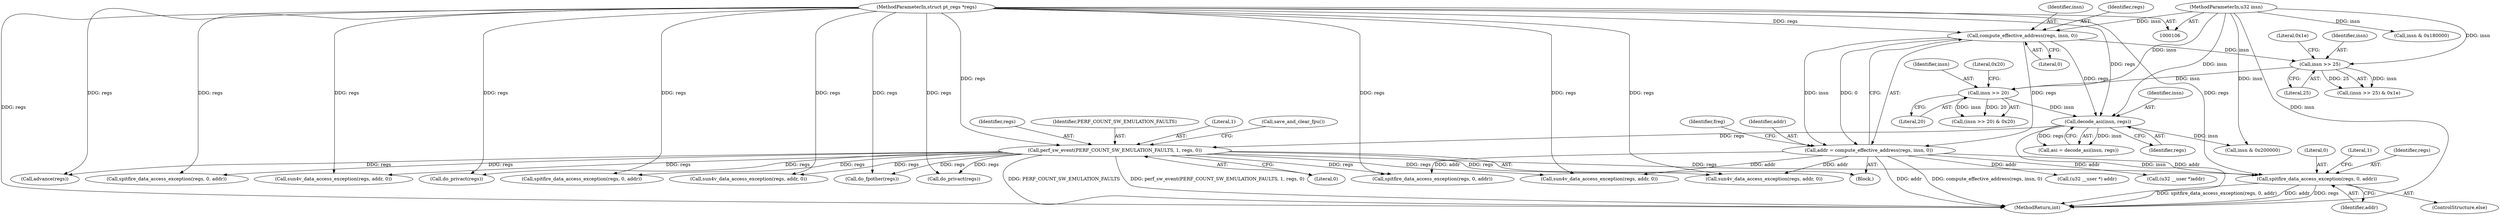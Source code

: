 digraph "0_linux_a8b0ca17b80e92faab46ee7179ba9e99ccb61233_36@pointer" {
"1000361" [label="(Call,spitfire_data_access_exception(regs, 0, addr))"];
"1000150" [label="(Call,perf_sw_event(PERF_COUNT_SW_EMULATION_FAULTS, 1, regs, 0))"];
"1000138" [label="(Call,decode_asi(insn, regs))"];
"1000127" [label="(Call,insn >> 20)"];
"1000122" [label="(Call,insn >> 25)"];
"1000113" [label="(Call,compute_effective_address(regs, insn, 0))"];
"1000108" [label="(MethodParameterIn,struct pt_regs *regs)"];
"1000107" [label="(MethodParameterIn,u32 insn)"];
"1000111" [label="(Call,addr = compute_effective_address(regs, insn, 0))"];
"1000119" [label="(Identifier,freg)"];
"1000324" [label="(Call,spitfire_data_access_exception(regs, 0, addr))"];
"1000138" [label="(Call,decode_asi(insn, regs))"];
"1000150" [label="(Call,perf_sw_event(PERF_COUNT_SW_EMULATION_FAULTS, 1, regs, 0))"];
"1000129" [label="(Literal,20)"];
"1000128" [label="(Identifier,insn)"];
"1000116" [label="(Literal,0)"];
"1000111" [label="(Call,addr = compute_effective_address(regs, insn, 0))"];
"1000604" [label="(MethodReturn,int)"];
"1000115" [label="(Identifier,insn)"];
"1000265" [label="(Call,sun4v_data_access_exception(regs, addr, 0))"];
"1000127" [label="(Call,insn >> 20)"];
"1000155" [label="(Call,save_and_clear_fpu())"];
"1000448" [label="(Call,sun4v_data_access_exception(regs, addr, 0))"];
"1000122" [label="(Call,insn >> 25)"];
"1000177" [label="(Call,do_fpother(regs))"];
"1000360" [label="(ControlStructure,else)"];
"1000108" [label="(MethodParameterIn,struct pt_regs *regs)"];
"1000232" [label="(Call,do_privact(regs))"];
"1000130" [label="(Literal,0x20)"];
"1000109" [label="(Block,)"];
"1000136" [label="(Call,asi = decode_asi(insn, regs))"];
"1000107" [label="(MethodParameterIn,u32 insn)"];
"1000125" [label="(Literal,0x1e)"];
"1000140" [label="(Identifier,regs)"];
"1000154" [label="(Literal,0)"];
"1000407" [label="(Call,(u32 __user *) addr)"];
"1000364" [label="(Identifier,addr)"];
"1000282" [label="(Call,(u32 __user *)addr)"];
"1000363" [label="(Literal,0)"];
"1000600" [label="(Call,advance(regs))"];
"1000121" [label="(Call,(insn >> 25) & 0x1e)"];
"1000123" [label="(Identifier,insn)"];
"1000366" [label="(Literal,1)"];
"1000270" [label="(Call,spitfire_data_access_exception(regs, 0, addr))"];
"1000182" [label="(Call,insn & 0x200000)"];
"1000113" [label="(Call,compute_effective_address(regs, insn, 0))"];
"1000112" [label="(Identifier,addr)"];
"1000114" [label="(Identifier,regs)"];
"1000153" [label="(Identifier,regs)"];
"1000151" [label="(Identifier,PERF_COUNT_SW_EMULATION_FAULTS)"];
"1000126" [label="(Call,(insn >> 20) & 0x20)"];
"1000453" [label="(Call,spitfire_data_access_exception(regs, 0, addr))"];
"1000356" [label="(Call,sun4v_data_access_exception(regs, addr, 0))"];
"1000152" [label="(Literal,1)"];
"1000319" [label="(Call,sun4v_data_access_exception(regs, addr, 0))"];
"1000139" [label="(Identifier,insn)"];
"1000361" [label="(Call,spitfire_data_access_exception(regs, 0, addr))"];
"1000362" [label="(Identifier,regs)"];
"1000342" [label="(Call,do_privact(regs))"];
"1000368" [label="(Call,insn & 0x180000)"];
"1000124" [label="(Literal,25)"];
"1000361" -> "1000360"  [label="AST: "];
"1000361" -> "1000364"  [label="CFG: "];
"1000362" -> "1000361"  [label="AST: "];
"1000363" -> "1000361"  [label="AST: "];
"1000364" -> "1000361"  [label="AST: "];
"1000366" -> "1000361"  [label="CFG: "];
"1000361" -> "1000604"  [label="DDG: spitfire_data_access_exception(regs, 0, addr)"];
"1000361" -> "1000604"  [label="DDG: addr"];
"1000361" -> "1000604"  [label="DDG: regs"];
"1000150" -> "1000361"  [label="DDG: regs"];
"1000108" -> "1000361"  [label="DDG: regs"];
"1000111" -> "1000361"  [label="DDG: addr"];
"1000150" -> "1000109"  [label="AST: "];
"1000150" -> "1000154"  [label="CFG: "];
"1000151" -> "1000150"  [label="AST: "];
"1000152" -> "1000150"  [label="AST: "];
"1000153" -> "1000150"  [label="AST: "];
"1000154" -> "1000150"  [label="AST: "];
"1000155" -> "1000150"  [label="CFG: "];
"1000150" -> "1000604"  [label="DDG: PERF_COUNT_SW_EMULATION_FAULTS"];
"1000150" -> "1000604"  [label="DDG: perf_sw_event(PERF_COUNT_SW_EMULATION_FAULTS, 1, regs, 0)"];
"1000138" -> "1000150"  [label="DDG: regs"];
"1000108" -> "1000150"  [label="DDG: regs"];
"1000150" -> "1000177"  [label="DDG: regs"];
"1000150" -> "1000232"  [label="DDG: regs"];
"1000150" -> "1000265"  [label="DDG: regs"];
"1000150" -> "1000270"  [label="DDG: regs"];
"1000150" -> "1000319"  [label="DDG: regs"];
"1000150" -> "1000324"  [label="DDG: regs"];
"1000150" -> "1000342"  [label="DDG: regs"];
"1000150" -> "1000356"  [label="DDG: regs"];
"1000150" -> "1000448"  [label="DDG: regs"];
"1000150" -> "1000453"  [label="DDG: regs"];
"1000150" -> "1000600"  [label="DDG: regs"];
"1000138" -> "1000136"  [label="AST: "];
"1000138" -> "1000140"  [label="CFG: "];
"1000139" -> "1000138"  [label="AST: "];
"1000140" -> "1000138"  [label="AST: "];
"1000136" -> "1000138"  [label="CFG: "];
"1000138" -> "1000604"  [label="DDG: insn"];
"1000138" -> "1000136"  [label="DDG: insn"];
"1000138" -> "1000136"  [label="DDG: regs"];
"1000127" -> "1000138"  [label="DDG: insn"];
"1000107" -> "1000138"  [label="DDG: insn"];
"1000113" -> "1000138"  [label="DDG: regs"];
"1000108" -> "1000138"  [label="DDG: regs"];
"1000138" -> "1000182"  [label="DDG: insn"];
"1000127" -> "1000126"  [label="AST: "];
"1000127" -> "1000129"  [label="CFG: "];
"1000128" -> "1000127"  [label="AST: "];
"1000129" -> "1000127"  [label="AST: "];
"1000130" -> "1000127"  [label="CFG: "];
"1000127" -> "1000126"  [label="DDG: insn"];
"1000127" -> "1000126"  [label="DDG: 20"];
"1000122" -> "1000127"  [label="DDG: insn"];
"1000107" -> "1000127"  [label="DDG: insn"];
"1000122" -> "1000121"  [label="AST: "];
"1000122" -> "1000124"  [label="CFG: "];
"1000123" -> "1000122"  [label="AST: "];
"1000124" -> "1000122"  [label="AST: "];
"1000125" -> "1000122"  [label="CFG: "];
"1000122" -> "1000121"  [label="DDG: insn"];
"1000122" -> "1000121"  [label="DDG: 25"];
"1000113" -> "1000122"  [label="DDG: insn"];
"1000107" -> "1000122"  [label="DDG: insn"];
"1000113" -> "1000111"  [label="AST: "];
"1000113" -> "1000116"  [label="CFG: "];
"1000114" -> "1000113"  [label="AST: "];
"1000115" -> "1000113"  [label="AST: "];
"1000116" -> "1000113"  [label="AST: "];
"1000111" -> "1000113"  [label="CFG: "];
"1000113" -> "1000111"  [label="DDG: regs"];
"1000113" -> "1000111"  [label="DDG: insn"];
"1000113" -> "1000111"  [label="DDG: 0"];
"1000108" -> "1000113"  [label="DDG: regs"];
"1000107" -> "1000113"  [label="DDG: insn"];
"1000108" -> "1000106"  [label="AST: "];
"1000108" -> "1000604"  [label="DDG: regs"];
"1000108" -> "1000177"  [label="DDG: regs"];
"1000108" -> "1000232"  [label="DDG: regs"];
"1000108" -> "1000265"  [label="DDG: regs"];
"1000108" -> "1000270"  [label="DDG: regs"];
"1000108" -> "1000319"  [label="DDG: regs"];
"1000108" -> "1000324"  [label="DDG: regs"];
"1000108" -> "1000342"  [label="DDG: regs"];
"1000108" -> "1000356"  [label="DDG: regs"];
"1000108" -> "1000448"  [label="DDG: regs"];
"1000108" -> "1000453"  [label="DDG: regs"];
"1000108" -> "1000600"  [label="DDG: regs"];
"1000107" -> "1000106"  [label="AST: "];
"1000107" -> "1000604"  [label="DDG: insn"];
"1000107" -> "1000182"  [label="DDG: insn"];
"1000107" -> "1000368"  [label="DDG: insn"];
"1000111" -> "1000109"  [label="AST: "];
"1000112" -> "1000111"  [label="AST: "];
"1000119" -> "1000111"  [label="CFG: "];
"1000111" -> "1000604"  [label="DDG: addr"];
"1000111" -> "1000604"  [label="DDG: compute_effective_address(regs, insn, 0)"];
"1000111" -> "1000265"  [label="DDG: addr"];
"1000111" -> "1000270"  [label="DDG: addr"];
"1000111" -> "1000282"  [label="DDG: addr"];
"1000111" -> "1000356"  [label="DDG: addr"];
"1000111" -> "1000407"  [label="DDG: addr"];
}

